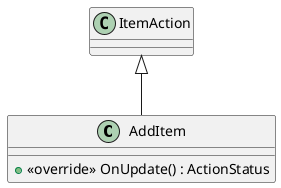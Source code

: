 @startuml
class AddItem {
    + <<override>> OnUpdate() : ActionStatus
}
ItemAction <|-- AddItem
@enduml
